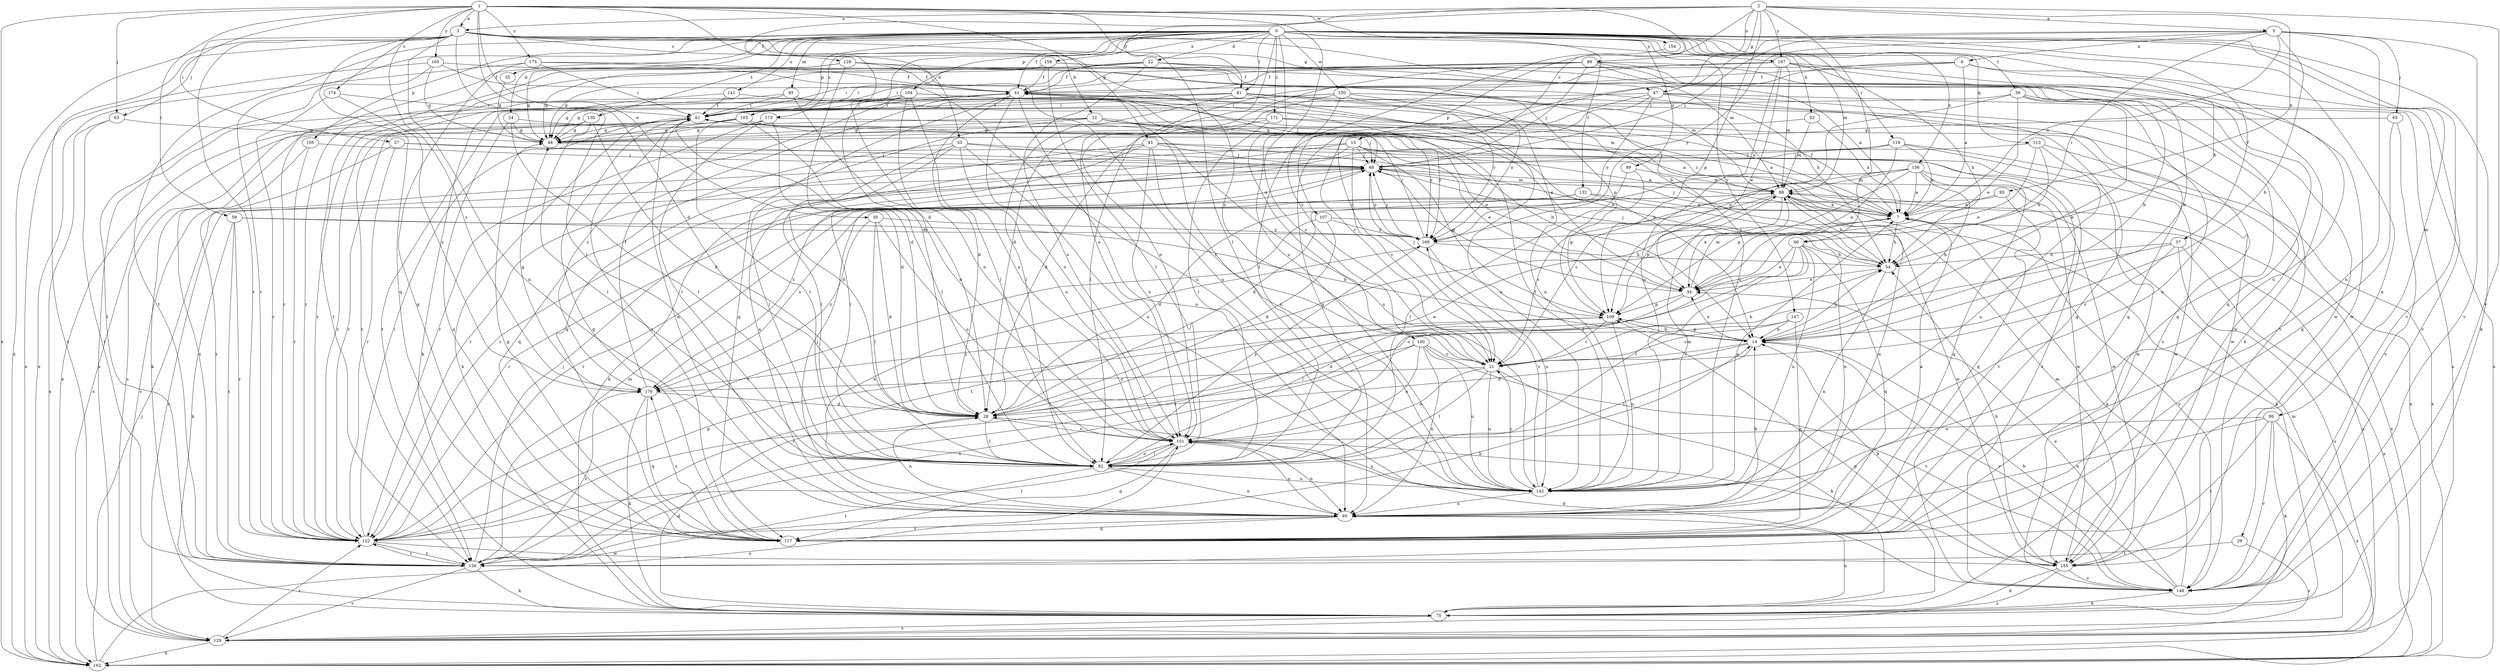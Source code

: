 strict digraph  {
0;
1;
2;
3;
5;
6;
7;
12;
14;
15;
21;
22;
24;
28;
29;
30;
33;
34;
35;
37;
39;
41;
45;
47;
48;
52;
54;
57;
59;
60;
61;
63;
65;
68;
75;
81;
82;
85;
86;
88;
89;
93;
95;
99;
101;
103;
104;
105;
107;
109;
113;
117;
119;
122;
128;
129;
130;
132;
136;
140;
141;
142;
147;
148;
150;
154;
155;
156;
159;
162;
165;
167;
169;
171;
173;
174;
175;
176;
0 -> 22  [label=d];
0 -> 24  [label=d];
0 -> 28  [label=d];
0 -> 29  [label=e];
0 -> 35  [label=f];
0 -> 37  [label=f];
0 -> 39  [label=f];
0 -> 41  [label=f];
0 -> 52  [label=h];
0 -> 54  [label=h];
0 -> 75  [label=k];
0 -> 81  [label=l];
0 -> 85  [label=m];
0 -> 86  [label=m];
0 -> 88  [label=m];
0 -> 99  [label=o];
0 -> 101  [label=o];
0 -> 103  [label=p];
0 -> 104  [label=p];
0 -> 105  [label=p];
0 -> 113  [label=q];
0 -> 119  [label=r];
0 -> 122  [label=r];
0 -> 130  [label=t];
0 -> 132  [label=t];
0 -> 136  [label=t];
0 -> 140  [label=u];
0 -> 141  [label=u];
0 -> 147  [label=v];
0 -> 148  [label=v];
0 -> 150  [label=w];
0 -> 156  [label=x];
0 -> 159  [label=x];
0 -> 171  [label=z];
0 -> 173  [label=z];
1 -> 3  [label=a];
1 -> 15  [label=c];
1 -> 28  [label=d];
1 -> 30  [label=e];
1 -> 33  [label=e];
1 -> 45  [label=g];
1 -> 57  [label=i];
1 -> 59  [label=i];
1 -> 63  [label=j];
1 -> 81  [label=l];
1 -> 142  [label=u];
1 -> 154  [label=w];
1 -> 162  [label=x];
1 -> 165  [label=y];
1 -> 174  [label=z];
1 -> 175  [label=z];
2 -> 3  [label=a];
2 -> 5  [label=a];
2 -> 28  [label=d];
2 -> 47  [label=g];
2 -> 60  [label=i];
2 -> 82  [label=l];
2 -> 89  [label=n];
2 -> 93  [label=n];
2 -> 107  [label=p];
2 -> 109  [label=p];
2 -> 148  [label=v];
2 -> 167  [label=y];
3 -> 12  [label=b];
3 -> 21  [label=c];
3 -> 47  [label=g];
3 -> 63  [label=j];
3 -> 82  [label=l];
3 -> 88  [label=m];
3 -> 95  [label=n];
3 -> 117  [label=q];
3 -> 122  [label=r];
3 -> 128  [label=s];
3 -> 129  [label=s];
3 -> 162  [label=x];
3 -> 167  [label=y];
3 -> 176  [label=z];
5 -> 6  [label=a];
5 -> 7  [label=a];
5 -> 14  [label=b];
5 -> 21  [label=c];
5 -> 60  [label=i];
5 -> 65  [label=j];
5 -> 68  [label=j];
5 -> 95  [label=n];
5 -> 148  [label=v];
5 -> 169  [label=y];
6 -> 7  [label=a];
6 -> 41  [label=f];
6 -> 82  [label=l];
6 -> 122  [label=r];
6 -> 142  [label=u];
6 -> 148  [label=v];
7 -> 41  [label=f];
7 -> 54  [label=h];
7 -> 61  [label=i];
7 -> 68  [label=j];
7 -> 129  [label=s];
7 -> 136  [label=t];
7 -> 148  [label=v];
7 -> 169  [label=y];
12 -> 7  [label=a];
12 -> 34  [label=e];
12 -> 48  [label=g];
12 -> 75  [label=k];
12 -> 117  [label=q];
12 -> 142  [label=u];
12 -> 169  [label=y];
14 -> 21  [label=c];
14 -> 28  [label=d];
14 -> 34  [label=e];
14 -> 54  [label=h];
14 -> 82  [label=l];
14 -> 109  [label=p];
14 -> 148  [label=v];
15 -> 21  [label=c];
15 -> 34  [label=e];
15 -> 68  [label=j];
15 -> 75  [label=k];
15 -> 82  [label=l];
15 -> 109  [label=p];
15 -> 136  [label=t];
15 -> 148  [label=v];
21 -> 54  [label=h];
21 -> 75  [label=k];
21 -> 82  [label=l];
21 -> 101  [label=o];
21 -> 142  [label=u];
21 -> 176  [label=z];
22 -> 41  [label=f];
22 -> 54  [label=h];
22 -> 61  [label=i];
22 -> 101  [label=o];
22 -> 136  [label=t];
22 -> 148  [label=v];
22 -> 155  [label=w];
24 -> 48  [label=g];
24 -> 68  [label=j];
24 -> 82  [label=l];
24 -> 117  [label=q];
28 -> 7  [label=a];
28 -> 82  [label=l];
28 -> 95  [label=n];
28 -> 101  [label=o];
29 -> 129  [label=s];
29 -> 136  [label=t];
30 -> 28  [label=d];
30 -> 82  [label=l];
30 -> 101  [label=o];
30 -> 169  [label=y];
30 -> 176  [label=z];
33 -> 7  [label=a];
33 -> 28  [label=d];
33 -> 68  [label=j];
33 -> 82  [label=l];
33 -> 101  [label=o];
33 -> 117  [label=q];
33 -> 142  [label=u];
34 -> 68  [label=j];
34 -> 82  [label=l];
34 -> 88  [label=m];
34 -> 109  [label=p];
35 -> 48  [label=g];
37 -> 21  [label=c];
37 -> 54  [label=h];
37 -> 101  [label=o];
37 -> 129  [label=s];
37 -> 162  [label=x];
39 -> 14  [label=b];
39 -> 34  [label=e];
39 -> 61  [label=i];
39 -> 109  [label=p];
39 -> 117  [label=q];
39 -> 142  [label=u];
41 -> 61  [label=i];
41 -> 68  [label=j];
41 -> 82  [label=l];
41 -> 88  [label=m];
41 -> 95  [label=n];
41 -> 101  [label=o];
41 -> 117  [label=q];
41 -> 129  [label=s];
41 -> 136  [label=t];
45 -> 21  [label=c];
45 -> 54  [label=h];
45 -> 68  [label=j];
45 -> 82  [label=l];
45 -> 95  [label=n];
45 -> 101  [label=o];
45 -> 122  [label=r];
45 -> 155  [label=w];
47 -> 21  [label=c];
47 -> 61  [label=i];
47 -> 95  [label=n];
47 -> 117  [label=q];
47 -> 129  [label=s];
47 -> 155  [label=w];
47 -> 169  [label=y];
48 -> 68  [label=j];
52 -> 7  [label=a];
52 -> 48  [label=g];
52 -> 88  [label=m];
54 -> 34  [label=e];
54 -> 68  [label=j];
54 -> 95  [label=n];
57 -> 68  [label=j];
57 -> 122  [label=r];
57 -> 129  [label=s];
57 -> 148  [label=v];
59 -> 14  [label=b];
59 -> 75  [label=k];
59 -> 122  [label=r];
59 -> 136  [label=t];
59 -> 169  [label=y];
60 -> 28  [label=d];
60 -> 34  [label=e];
60 -> 54  [label=h];
60 -> 82  [label=l];
60 -> 117  [label=q];
60 -> 136  [label=t];
60 -> 142  [label=u];
61 -> 48  [label=g];
61 -> 75  [label=k];
61 -> 82  [label=l];
61 -> 95  [label=n];
61 -> 117  [label=q];
61 -> 122  [label=r];
61 -> 129  [label=s];
63 -> 48  [label=g];
63 -> 136  [label=t];
63 -> 162  [label=x];
65 -> 48  [label=g];
65 -> 117  [label=q];
65 -> 148  [label=v];
68 -> 88  [label=m];
68 -> 129  [label=s];
68 -> 155  [label=w];
68 -> 169  [label=y];
68 -> 176  [label=z];
75 -> 28  [label=d];
75 -> 95  [label=n];
75 -> 109  [label=p];
75 -> 129  [label=s];
81 -> 54  [label=h];
81 -> 61  [label=i];
81 -> 75  [label=k];
81 -> 82  [label=l];
81 -> 142  [label=u];
81 -> 148  [label=v];
81 -> 162  [label=x];
81 -> 169  [label=y];
82 -> 95  [label=n];
82 -> 101  [label=o];
82 -> 136  [label=t];
82 -> 142  [label=u];
82 -> 169  [label=y];
85 -> 14  [label=b];
85 -> 48  [label=g];
85 -> 61  [label=i];
85 -> 101  [label=o];
86 -> 75  [label=k];
86 -> 95  [label=n];
86 -> 101  [label=o];
86 -> 136  [label=t];
86 -> 148  [label=v];
86 -> 162  [label=x];
88 -> 7  [label=a];
88 -> 21  [label=c];
88 -> 34  [label=e];
88 -> 54  [label=h];
88 -> 75  [label=k];
88 -> 95  [label=n];
88 -> 109  [label=p];
88 -> 122  [label=r];
88 -> 162  [label=x];
89 -> 7  [label=a];
89 -> 14  [label=b];
89 -> 41  [label=f];
89 -> 48  [label=g];
89 -> 61  [label=i];
89 -> 68  [label=j];
89 -> 101  [label=o];
89 -> 155  [label=w];
89 -> 162  [label=x];
93 -> 7  [label=a];
93 -> 117  [label=q];
93 -> 176  [label=z];
95 -> 7  [label=a];
95 -> 14  [label=b];
95 -> 68  [label=j];
95 -> 101  [label=o];
95 -> 117  [label=q];
95 -> 122  [label=r];
99 -> 82  [label=l];
99 -> 88  [label=m];
99 -> 109  [label=p];
101 -> 82  [label=l];
101 -> 95  [label=n];
101 -> 117  [label=q];
101 -> 122  [label=r];
101 -> 142  [label=u];
101 -> 155  [label=w];
103 -> 48  [label=g];
103 -> 82  [label=l];
103 -> 101  [label=o];
103 -> 142  [label=u];
103 -> 162  [label=x];
104 -> 14  [label=b];
104 -> 28  [label=d];
104 -> 34  [label=e];
104 -> 61  [label=i];
104 -> 101  [label=o];
104 -> 122  [label=r];
104 -> 176  [label=z];
105 -> 68  [label=j];
105 -> 122  [label=r];
105 -> 136  [label=t];
107 -> 28  [label=d];
107 -> 95  [label=n];
107 -> 122  [label=r];
107 -> 169  [label=y];
109 -> 14  [label=b];
109 -> 21  [label=c];
109 -> 68  [label=j];
109 -> 142  [label=u];
109 -> 176  [label=z];
113 -> 34  [label=e];
113 -> 54  [label=h];
113 -> 68  [label=j];
113 -> 142  [label=u];
113 -> 162  [label=x];
117 -> 48  [label=g];
117 -> 61  [label=i];
117 -> 176  [label=z];
119 -> 7  [label=a];
119 -> 34  [label=e];
119 -> 68  [label=j];
119 -> 122  [label=r];
119 -> 155  [label=w];
119 -> 162  [label=x];
122 -> 61  [label=i];
122 -> 109  [label=p];
122 -> 136  [label=t];
122 -> 155  [label=w];
128 -> 28  [label=d];
128 -> 41  [label=f];
128 -> 48  [label=g];
128 -> 109  [label=p];
128 -> 122  [label=r];
128 -> 142  [label=u];
129 -> 88  [label=m];
129 -> 122  [label=r];
129 -> 162  [label=x];
130 -> 28  [label=d];
130 -> 48  [label=g];
130 -> 82  [label=l];
130 -> 122  [label=r];
132 -> 7  [label=a];
132 -> 28  [label=d];
132 -> 122  [label=r];
132 -> 155  [label=w];
136 -> 14  [label=b];
136 -> 68  [label=j];
136 -> 75  [label=k];
136 -> 88  [label=m];
136 -> 122  [label=r];
136 -> 129  [label=s];
136 -> 176  [label=z];
140 -> 21  [label=c];
140 -> 95  [label=n];
140 -> 101  [label=o];
140 -> 122  [label=r];
140 -> 136  [label=t];
140 -> 142  [label=u];
140 -> 148  [label=v];
141 -> 7  [label=a];
141 -> 48  [label=g];
141 -> 61  [label=i];
142 -> 7  [label=a];
142 -> 21  [label=c];
142 -> 41  [label=f];
142 -> 88  [label=m];
142 -> 95  [label=n];
142 -> 169  [label=y];
147 -> 14  [label=b];
147 -> 21  [label=c];
147 -> 28  [label=d];
147 -> 117  [label=q];
148 -> 7  [label=a];
148 -> 14  [label=b];
148 -> 28  [label=d];
148 -> 34  [label=e];
148 -> 75  [label=k];
150 -> 21  [label=c];
150 -> 61  [label=i];
150 -> 82  [label=l];
150 -> 117  [label=q];
150 -> 136  [label=t];
150 -> 142  [label=u];
150 -> 169  [label=y];
154 -> 21  [label=c];
155 -> 14  [label=b];
155 -> 54  [label=h];
155 -> 75  [label=k];
155 -> 88  [label=m];
155 -> 129  [label=s];
155 -> 148  [label=v];
156 -> 7  [label=a];
156 -> 14  [label=b];
156 -> 21  [label=c];
156 -> 28  [label=d];
156 -> 88  [label=m];
156 -> 109  [label=p];
156 -> 117  [label=q];
156 -> 155  [label=w];
159 -> 14  [label=b];
159 -> 41  [label=f];
159 -> 48  [label=g];
159 -> 61  [label=i];
159 -> 82  [label=l];
159 -> 142  [label=u];
162 -> 68  [label=j];
162 -> 101  [label=o];
165 -> 41  [label=f];
165 -> 48  [label=g];
165 -> 88  [label=m];
165 -> 136  [label=t];
165 -> 162  [label=x];
167 -> 28  [label=d];
167 -> 34  [label=e];
167 -> 41  [label=f];
167 -> 54  [label=h];
167 -> 75  [label=k];
167 -> 88  [label=m];
167 -> 117  [label=q];
167 -> 142  [label=u];
169 -> 54  [label=h];
169 -> 61  [label=i];
169 -> 68  [label=j];
169 -> 95  [label=n];
169 -> 142  [label=u];
171 -> 7  [label=a];
171 -> 28  [label=d];
171 -> 48  [label=g];
171 -> 82  [label=l];
171 -> 155  [label=w];
173 -> 28  [label=d];
173 -> 48  [label=g];
173 -> 82  [label=l];
173 -> 122  [label=r];
173 -> 169  [label=y];
174 -> 61  [label=i];
174 -> 122  [label=r];
174 -> 176  [label=z];
175 -> 41  [label=f];
175 -> 61  [label=i];
175 -> 117  [label=q];
175 -> 142  [label=u];
175 -> 162  [label=x];
176 -> 28  [label=d];
176 -> 41  [label=f];
176 -> 48  [label=g];
176 -> 75  [label=k];
176 -> 117  [label=q];
}
